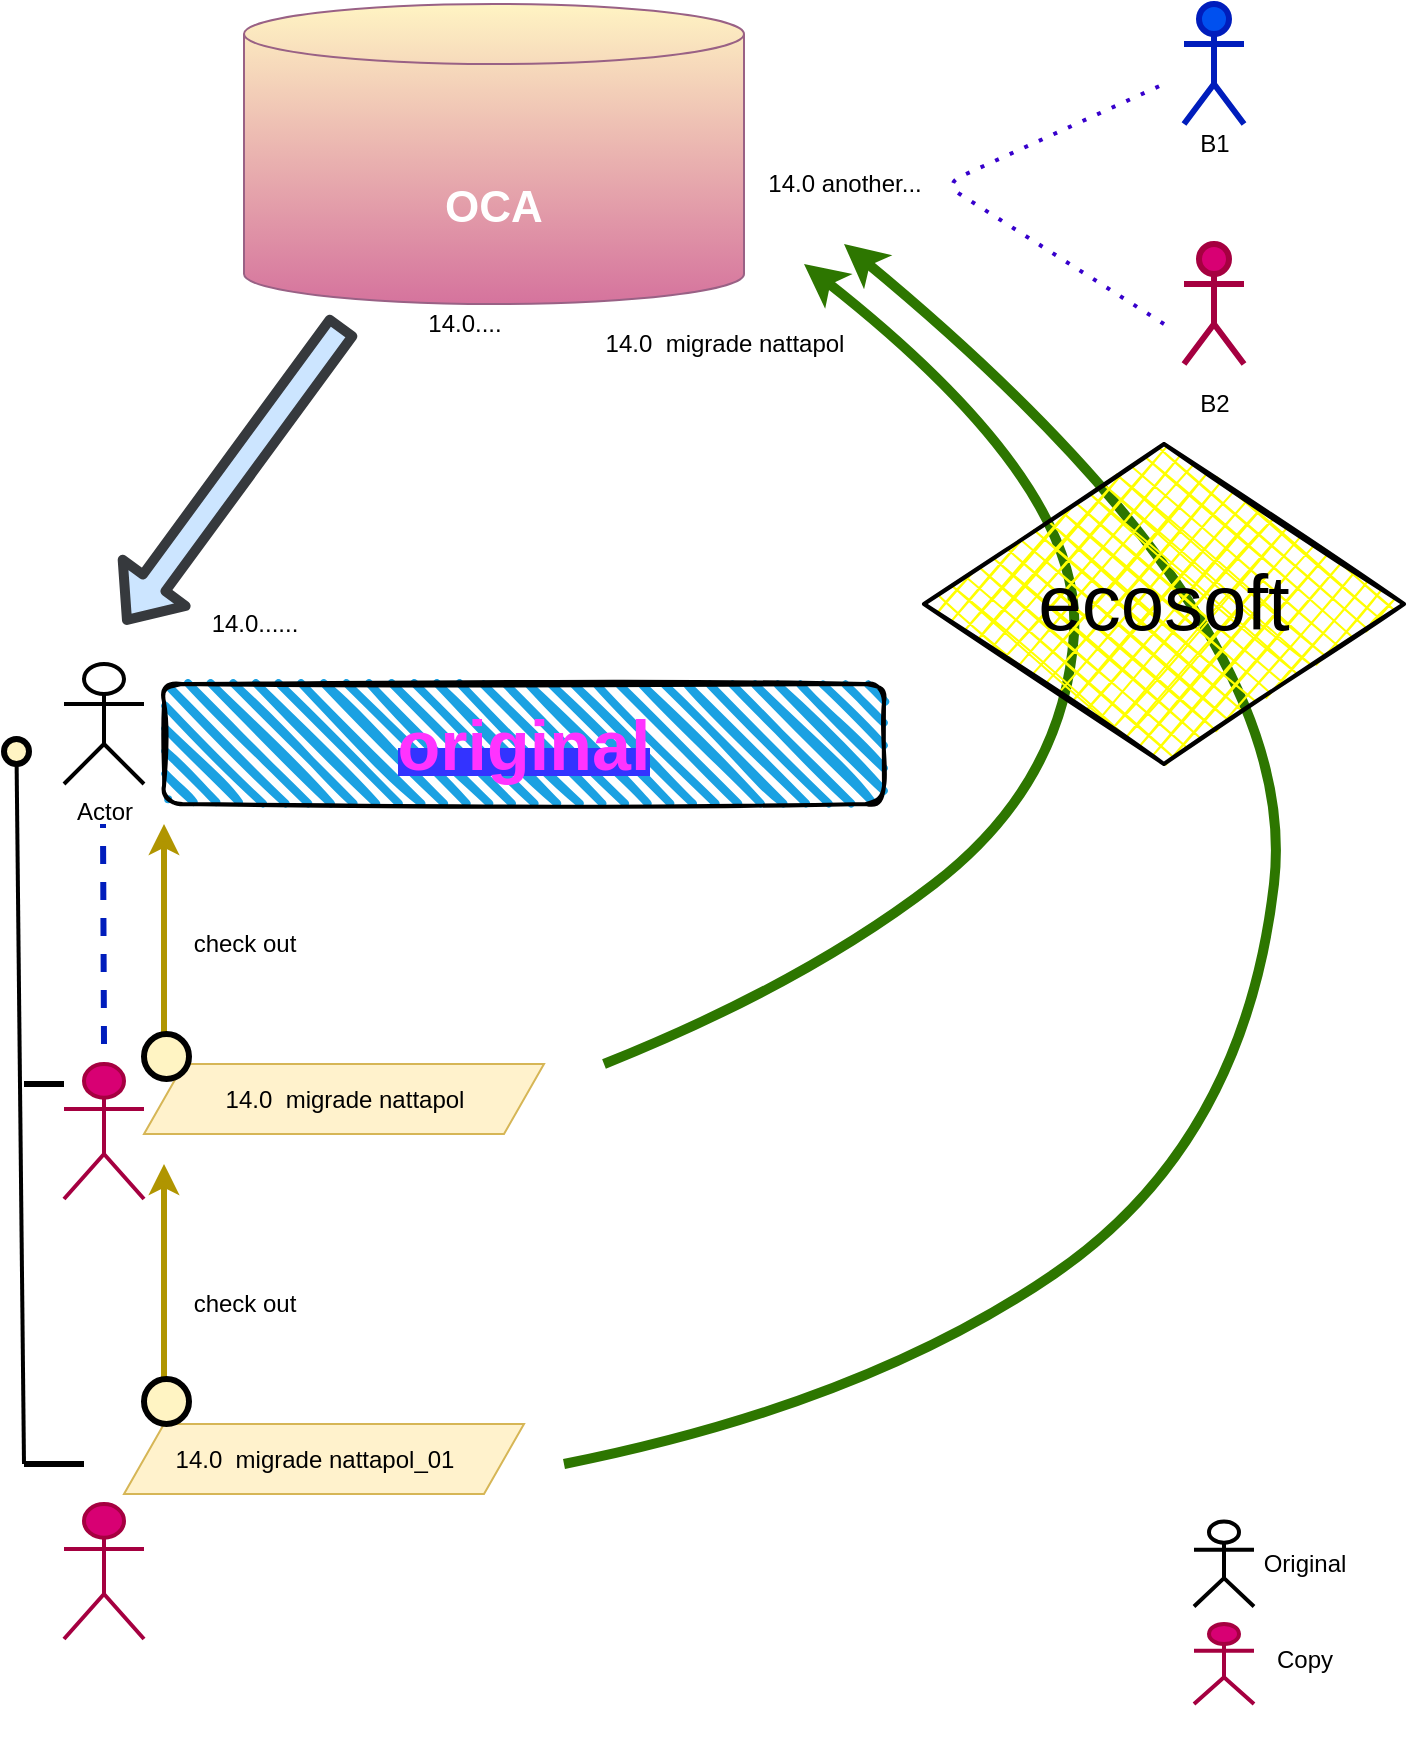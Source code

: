 <mxfile version="13.9.2" type="github">
  <diagram id="C5RBs43oDa-KdzZeNtuy" name="Page-1">
    <mxGraphModel dx="1336" dy="804" grid="1" gridSize="10" guides="1" tooltips="1" connect="1" arrows="1" fold="1" page="1" pageScale="1" pageWidth="827" pageHeight="1169" math="0" shadow="0">
      <root>
        <mxCell id="WIyWlLk6GJQsqaUBKTNV-0" />
        <mxCell id="WIyWlLk6GJQsqaUBKTNV-1" parent="WIyWlLk6GJQsqaUBKTNV-0" />
        <mxCell id="Sk-DR61o-ZHJDascRDna-0" value="&lt;div style=&quot;font-size: 22px&quot;&gt;&lt;font style=&quot;font-size: 22px&quot; color=&quot;#FFFFFF&quot;&gt;&lt;b&gt;&lt;br&gt;&lt;/b&gt;&lt;/font&gt;&lt;/div&gt;&lt;div style=&quot;font-size: 22px&quot;&gt;&lt;font style=&quot;font-size: 22px&quot; color=&quot;#FFFFFF&quot;&gt;&lt;b&gt;OCA&lt;/b&gt;&lt;/font&gt;&lt;/div&gt;" style="shape=cylinder3;whiteSpace=wrap;html=1;boundedLbl=1;backgroundOutline=1;size=15;strokeColor=#996185;gradientColor=#d5739d;fillColor=#FFF4C3;" vertex="1" parent="WIyWlLk6GJQsqaUBKTNV-1">
          <mxGeometry x="130" y="20" width="250" height="150" as="geometry" />
        </mxCell>
        <mxCell id="Sk-DR61o-ZHJDascRDna-1" value="Actor" style="shape=umlActor;verticalLabelPosition=bottom;verticalAlign=top;html=1;outlineConnect=0;strokeWidth=2;perimeterSpacing=3;" vertex="1" parent="WIyWlLk6GJQsqaUBKTNV-1">
          <mxGeometry x="40" y="350" width="40" height="60" as="geometry" />
        </mxCell>
        <mxCell id="Sk-DR61o-ZHJDascRDna-3" value="Actor01" style="shape=umlActor;verticalLabelPosition=bottom;verticalAlign=top;html=1;outlineConnect=0;fillColor=#d80073;strokeColor=#A50040;fontColor=#ffffff;strokeWidth=2;" vertex="1" parent="WIyWlLk6GJQsqaUBKTNV-1">
          <mxGeometry x="40" y="550" width="40" height="67.5" as="geometry" />
        </mxCell>
        <mxCell id="Sk-DR61o-ZHJDascRDna-4" value="" style="shape=parallelogram;perimeter=parallelogramPerimeter;whiteSpace=wrap;html=1;fixedSize=1;fillColor=#fff2cc;strokeColor=#d6b656;" vertex="1" parent="WIyWlLk6GJQsqaUBKTNV-1">
          <mxGeometry x="80" y="550" width="200" height="35" as="geometry" />
        </mxCell>
        <mxCell id="Sk-DR61o-ZHJDascRDna-6" value="" style="endArrow=none;dashed=1;html=1;strokeWidth=3;fillColor=#0050ef;strokeColor=#001DBC;" edge="1" parent="WIyWlLk6GJQsqaUBKTNV-1">
          <mxGeometry width="50" height="50" relative="1" as="geometry">
            <mxPoint x="60" y="540" as="sourcePoint" />
            <mxPoint x="59.5" y="430" as="targetPoint" />
          </mxGeometry>
        </mxCell>
        <mxCell id="Sk-DR61o-ZHJDascRDna-7" value="" style="curved=1;endArrow=classic;html=1;fillColor=#60a917;strokeColor=#2D7600;strokeWidth=5;" edge="1" parent="WIyWlLk6GJQsqaUBKTNV-1">
          <mxGeometry width="50" height="50" relative="1" as="geometry">
            <mxPoint x="310" y="550" as="sourcePoint" />
            <mxPoint x="410" y="150" as="targetPoint" />
            <Array as="points">
              <mxPoint x="410" y="510" />
              <mxPoint x="540" y="410" />
              <mxPoint x="550" y="260" />
            </Array>
          </mxGeometry>
        </mxCell>
        <mxCell id="Sk-DR61o-ZHJDascRDna-8" value="14.0......" style="text;html=1;align=center;verticalAlign=middle;resizable=0;points=[];autosize=1;" vertex="1" parent="WIyWlLk6GJQsqaUBKTNV-1">
          <mxGeometry x="105" y="320" width="60" height="20" as="geometry" />
        </mxCell>
        <mxCell id="Sk-DR61o-ZHJDascRDna-9" value="14.0&amp;nbsp; migrade nattapol" style="text;html=1;align=center;verticalAlign=middle;resizable=0;points=[];autosize=1;" vertex="1" parent="WIyWlLk6GJQsqaUBKTNV-1">
          <mxGeometry x="110" y="557.5" width="140" height="20" as="geometry" />
        </mxCell>
        <mxCell id="Sk-DR61o-ZHJDascRDna-10" value="14.0&amp;nbsp; migrade nattapol" style="text;html=1;align=center;verticalAlign=middle;resizable=0;points=[];autosize=1;" vertex="1" parent="WIyWlLk6GJQsqaUBKTNV-1">
          <mxGeometry x="300" y="180" width="140" height="20" as="geometry" />
        </mxCell>
        <mxCell id="Sk-DR61o-ZHJDascRDna-11" value="......" style="shape=umlActor;verticalLabelPosition=bottom;verticalAlign=top;html=1;outlineConnect=0;strokeWidth=3;fillColor=#0050ef;strokeColor=#001DBC;fontColor=#ffffff;" vertex="1" parent="WIyWlLk6GJQsqaUBKTNV-1">
          <mxGeometry x="600" y="20" width="30" height="60" as="geometry" />
        </mxCell>
        <mxCell id="Sk-DR61o-ZHJDascRDna-12" value="......." style="shape=umlActor;verticalLabelPosition=bottom;verticalAlign=top;html=1;outlineConnect=0;strokeWidth=3;fillColor=#d80073;strokeColor=#A50040;fontColor=#ffffff;" vertex="1" parent="WIyWlLk6GJQsqaUBKTNV-1">
          <mxGeometry x="600" y="140" width="30" height="60" as="geometry" />
        </mxCell>
        <mxCell id="Sk-DR61o-ZHJDascRDna-16" value="" style="endArrow=none;dashed=1;html=1;dashPattern=1 3;strokeWidth=2;fillColor=#6a00ff;strokeColor=#3700CC;" edge="1" parent="WIyWlLk6GJQsqaUBKTNV-1">
          <mxGeometry width="50" height="50" relative="1" as="geometry">
            <mxPoint x="590" y="180" as="sourcePoint" />
            <mxPoint x="590" y="60" as="targetPoint" />
            <Array as="points">
              <mxPoint x="480" y="110" />
            </Array>
          </mxGeometry>
        </mxCell>
        <mxCell id="Sk-DR61o-ZHJDascRDna-17" value="14.0...." style="text;html=1;align=center;verticalAlign=middle;resizable=0;points=[];autosize=1;" vertex="1" parent="WIyWlLk6GJQsqaUBKTNV-1">
          <mxGeometry x="210" y="170" width="60" height="20" as="geometry" />
        </mxCell>
        <mxCell id="Sk-DR61o-ZHJDascRDna-18" value="B1" style="text;html=1;align=center;verticalAlign=middle;resizable=0;points=[];autosize=1;" vertex="1" parent="WIyWlLk6GJQsqaUBKTNV-1">
          <mxGeometry x="600" y="80" width="30" height="20" as="geometry" />
        </mxCell>
        <mxCell id="Sk-DR61o-ZHJDascRDna-19" value="B2" style="text;html=1;align=center;verticalAlign=middle;resizable=0;points=[];autosize=1;" vertex="1" parent="WIyWlLk6GJQsqaUBKTNV-1">
          <mxGeometry x="600" y="210" width="30" height="20" as="geometry" />
        </mxCell>
        <mxCell id="Sk-DR61o-ZHJDascRDna-20" value="14.0 another..." style="text;html=1;align=center;verticalAlign=middle;resizable=0;points=[];autosize=1;" vertex="1" parent="WIyWlLk6GJQsqaUBKTNV-1">
          <mxGeometry x="380" y="100" width="100" height="20" as="geometry" />
        </mxCell>
        <mxCell id="Sk-DR61o-ZHJDascRDna-21" value="" style="endArrow=classic;html=1;strokeWidth=3;fillColor=#e3c800;strokeColor=#B09500;" edge="1" parent="WIyWlLk6GJQsqaUBKTNV-1">
          <mxGeometry width="50" height="50" relative="1" as="geometry">
            <mxPoint x="90" y="540" as="sourcePoint" />
            <mxPoint x="90" y="430" as="targetPoint" />
          </mxGeometry>
        </mxCell>
        <mxCell id="Sk-DR61o-ZHJDascRDna-23" value="check out" style="text;html=1;align=center;verticalAlign=middle;resizable=0;points=[];autosize=1;" vertex="1" parent="WIyWlLk6GJQsqaUBKTNV-1">
          <mxGeometry x="95" y="480" width="70" height="20" as="geometry" />
        </mxCell>
        <mxCell id="Sk-DR61o-ZHJDascRDna-26" value="" style="endArrow=none;html=1;strokeWidth=2;" edge="1" parent="WIyWlLk6GJQsqaUBKTNV-1" source="Sk-DR61o-ZHJDascRDna-47">
          <mxGeometry width="50" height="50" relative="1" as="geometry">
            <mxPoint x="20" y="750" as="sourcePoint" />
            <mxPoint x="20" y="390" as="targetPoint" />
          </mxGeometry>
        </mxCell>
        <mxCell id="Sk-DR61o-ZHJDascRDna-32" value="" style="endArrow=none;html=1;strokeWidth=3;" edge="1" parent="WIyWlLk6GJQsqaUBKTNV-1">
          <mxGeometry width="50" height="50" relative="1" as="geometry">
            <mxPoint x="20" y="750" as="sourcePoint" />
            <mxPoint x="50" y="750" as="targetPoint" />
          </mxGeometry>
        </mxCell>
        <mxCell id="Sk-DR61o-ZHJDascRDna-33" value="" style="shape=parallelogram;perimeter=parallelogramPerimeter;whiteSpace=wrap;html=1;fixedSize=1;fillColor=#fff2cc;strokeColor=#d6b656;" vertex="1" parent="WIyWlLk6GJQsqaUBKTNV-1">
          <mxGeometry x="70" y="730" width="200" height="35" as="geometry" />
        </mxCell>
        <mxCell id="Sk-DR61o-ZHJDascRDna-34" value="" style="curved=1;endArrow=classic;html=1;strokeWidth=5;fillColor=#60a917;strokeColor=#2D7600;" edge="1" parent="WIyWlLk6GJQsqaUBKTNV-1">
          <mxGeometry width="50" height="50" relative="1" as="geometry">
            <mxPoint x="290" y="750" as="sourcePoint" />
            <mxPoint x="430" y="140" as="targetPoint" />
            <Array as="points">
              <mxPoint x="440" y="720" />
              <mxPoint x="630" y="590" />
              <mxPoint x="660" y="330" />
            </Array>
          </mxGeometry>
        </mxCell>
        <mxCell id="Sk-DR61o-ZHJDascRDna-36" value="" style="endArrow=classic;html=1;strokeWidth=3;fillColor=#e3c800;strokeColor=#B09500;" edge="1" parent="WIyWlLk6GJQsqaUBKTNV-1">
          <mxGeometry width="50" height="50" relative="1" as="geometry">
            <mxPoint x="90" y="710" as="sourcePoint" />
            <mxPoint x="90" y="600" as="targetPoint" />
          </mxGeometry>
        </mxCell>
        <mxCell id="Sk-DR61o-ZHJDascRDna-37" value="check out" style="text;html=1;align=center;verticalAlign=middle;resizable=0;points=[];autosize=1;" vertex="1" parent="WIyWlLk6GJQsqaUBKTNV-1">
          <mxGeometry x="95" y="660" width="70" height="20" as="geometry" />
        </mxCell>
        <mxCell id="Sk-DR61o-ZHJDascRDna-38" value="14.0&amp;nbsp; migrade nattapol_01" style="text;html=1;align=center;verticalAlign=middle;resizable=0;points=[];autosize=1;" vertex="1" parent="WIyWlLk6GJQsqaUBKTNV-1">
          <mxGeometry x="80" y="737.5" width="170" height="20" as="geometry" />
        </mxCell>
        <mxCell id="Sk-DR61o-ZHJDascRDna-39" value="Actor01" style="shape=umlActor;verticalLabelPosition=bottom;verticalAlign=top;html=1;outlineConnect=0;fillColor=#d80073;strokeColor=#A50040;fontColor=#ffffff;strokeWidth=2;" vertex="1" parent="WIyWlLk6GJQsqaUBKTNV-1">
          <mxGeometry x="40" y="770" width="40" height="67.5" as="geometry" />
        </mxCell>
        <mxCell id="Sk-DR61o-ZHJDascRDna-40" value="" style="ellipse;whiteSpace=wrap;html=1;aspect=fixed;strokeWidth=3;fillColor=#FFF4C3;" vertex="1" parent="WIyWlLk6GJQsqaUBKTNV-1">
          <mxGeometry x="80" y="707.5" width="22.5" height="22.5" as="geometry" />
        </mxCell>
        <mxCell id="Sk-DR61o-ZHJDascRDna-42" value="" style="ellipse;whiteSpace=wrap;html=1;aspect=fixed;strokeWidth=3;fillColor=#FFF4C3;" vertex="1" parent="WIyWlLk6GJQsqaUBKTNV-1">
          <mxGeometry x="80" y="535" width="22.5" height="22.5" as="geometry" />
        </mxCell>
        <mxCell id="Sk-DR61o-ZHJDascRDna-44" value="" style="endArrow=none;html=1;strokeWidth=3;" edge="1" parent="WIyWlLk6GJQsqaUBKTNV-1">
          <mxGeometry width="50" height="50" relative="1" as="geometry">
            <mxPoint x="20" y="560" as="sourcePoint" />
            <mxPoint x="40" y="560" as="targetPoint" />
          </mxGeometry>
        </mxCell>
        <mxCell id="Sk-DR61o-ZHJDascRDna-47" value="" style="ellipse;whiteSpace=wrap;html=1;aspect=fixed;strokeWidth=3;fillColor=#FFF4C3;" vertex="1" parent="WIyWlLk6GJQsqaUBKTNV-1">
          <mxGeometry x="10" y="387.5" width="12.5" height="12.5" as="geometry" />
        </mxCell>
        <mxCell id="Sk-DR61o-ZHJDascRDna-48" value="" style="endArrow=none;html=1;strokeWidth=2;" edge="1" parent="WIyWlLk6GJQsqaUBKTNV-1" target="Sk-DR61o-ZHJDascRDna-47">
          <mxGeometry width="50" height="50" relative="1" as="geometry">
            <mxPoint x="20" y="750" as="sourcePoint" />
            <mxPoint x="20" y="390" as="targetPoint" />
          </mxGeometry>
        </mxCell>
        <mxCell id="Sk-DR61o-ZHJDascRDna-53" value="&lt;span style=&quot;background-color: rgb(51 , 51 , 255)&quot;&gt;&lt;font color=&quot;#FF33FF&quot;&gt;&lt;b&gt;&lt;font style=&quot;font-size: 35px&quot;&gt;&lt;font style=&quot;font-size: 35px&quot;&gt;&lt;font style=&quot;font-size: 35px&quot;&gt;origin&lt;/font&gt;&lt;/font&gt;al&lt;/font&gt;&lt;/b&gt;&lt;/font&gt;&lt;/span&gt;" style="rounded=1;whiteSpace=wrap;html=1;strokeWidth=2;fillWeight=4;hachureGap=8;hachureAngle=45;fillColor=#1ba1e2;sketch=1;" vertex="1" parent="WIyWlLk6GJQsqaUBKTNV-1">
          <mxGeometry x="90" y="360" width="360" height="60" as="geometry" />
        </mxCell>
        <mxCell id="Sk-DR61o-ZHJDascRDna-55" value="" style="shape=flexArrow;endArrow=classic;html=1;strokeWidth=5;fillColor=#cce5ff;strokeColor=#36393d;" edge="1" parent="WIyWlLk6GJQsqaUBKTNV-1">
          <mxGeometry width="50" height="50" relative="1" as="geometry">
            <mxPoint x="180" y="180" as="sourcePoint" />
            <mxPoint x="70" y="330" as="targetPoint" />
          </mxGeometry>
        </mxCell>
        <mxCell id="Sk-DR61o-ZHJDascRDna-56" value="" style="shape=umlActor;verticalLabelPosition=bottom;verticalAlign=top;html=1;outlineConnect=0;strokeWidth=2;perimeterSpacing=3;" vertex="1" parent="WIyWlLk6GJQsqaUBKTNV-1">
          <mxGeometry x="605" y="778.75" width="30" height="42.5" as="geometry" />
        </mxCell>
        <mxCell id="Sk-DR61o-ZHJDascRDna-57" value="Actor01" style="shape=umlActor;verticalLabelPosition=bottom;verticalAlign=top;html=1;outlineConnect=0;fillColor=#d80073;strokeColor=#A50040;fontColor=#ffffff;strokeWidth=2;" vertex="1" parent="WIyWlLk6GJQsqaUBKTNV-1">
          <mxGeometry x="605" y="830" width="30" height="40" as="geometry" />
        </mxCell>
        <mxCell id="Sk-DR61o-ZHJDascRDna-60" value="Original" style="text;html=1;align=center;verticalAlign=middle;resizable=0;points=[];autosize=1;" vertex="1" parent="WIyWlLk6GJQsqaUBKTNV-1">
          <mxGeometry x="630" y="790" width="60" height="20" as="geometry" />
        </mxCell>
        <mxCell id="Sk-DR61o-ZHJDascRDna-61" value="Copy" style="text;html=1;align=center;verticalAlign=middle;resizable=0;points=[];autosize=1;" vertex="1" parent="WIyWlLk6GJQsqaUBKTNV-1">
          <mxGeometry x="635" y="837.5" width="50" height="20" as="geometry" />
        </mxCell>
        <mxCell id="Sk-DR61o-ZHJDascRDna-64" value="&lt;font style=&quot;font-size: 39px&quot;&gt;ecosoft&lt;/font&gt;" style="rhombus;whiteSpace=wrap;html=1;strokeWidth=2;fillWeight=-1;hachureGap=8;fillStyle=cross-hatch;sketch=1;fillColor=#FFFF00;" vertex="1" parent="WIyWlLk6GJQsqaUBKTNV-1">
          <mxGeometry x="470" y="240" width="240" height="160" as="geometry" />
        </mxCell>
      </root>
    </mxGraphModel>
  </diagram>
</mxfile>
